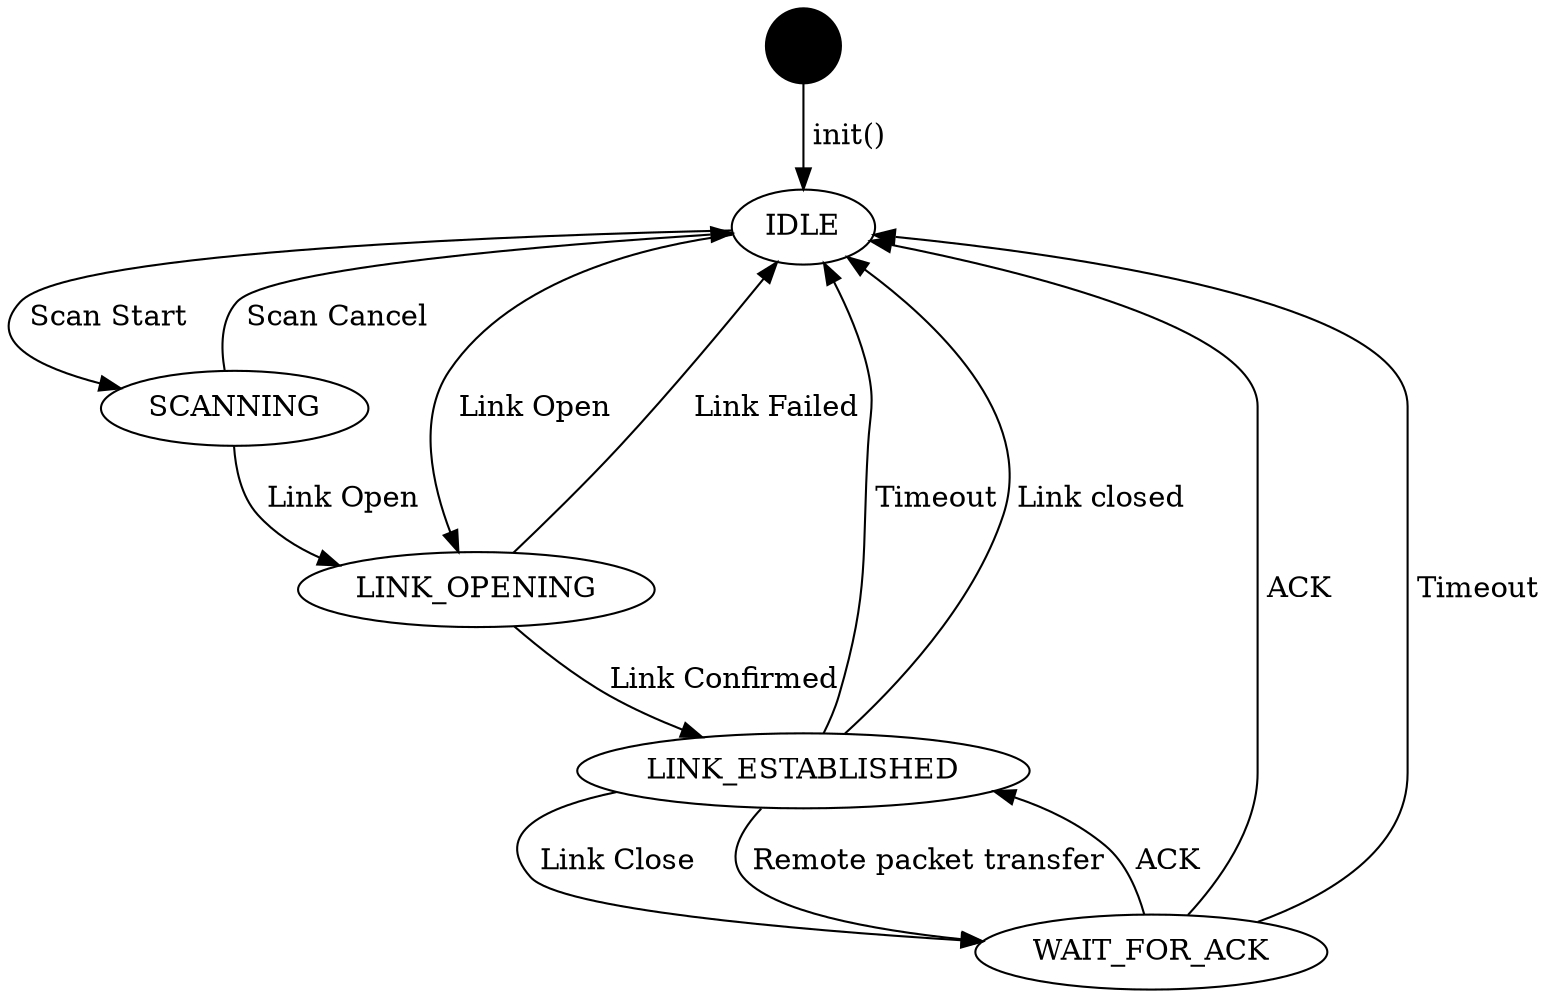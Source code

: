 digraph PBRemoteClient {
        rankdir=TB

        a[style=filled, fillcolor=black, shape=circle];

        idle[label="IDLE"];
        scanning[label="SCANNING"];
        link_opening[label="LINK_OPENING"]
        link_established[label="LINK_ESTABLISHED"];
        wait_for_ack[label="WAIT_FOR_ACK"];

        a -> idle [label=" init()"];
        idle -> scanning [label=" Scan Start"];
        scanning -> idle [label=" Scan Cancel"]

        scanning -> link_opening [label=" Link Open"];
        link_opening -> link_established [label = "Link Confirmed"];
        link_opening -> idle[label=" Link Failed"];

        idle -> link_opening [label=" Link Open"];


        //link_established -> wait_for_ack [label=" Provisioning\n complete"];
        link_established -> idle [label=" Timeout"];
        link_established -> idle [label=" Link closed"];

        link_established -> wait_for_ack [label=" Link Close"];

        link_established -> wait_for_ack [label = " Remote packet transfer"];
        wait_for_ack -> link_established [label = " ACK"];
        wait_for_ack -> idle[label = " ACK"];
        wait_for_ack -> idle[label = " Timeout"];
}